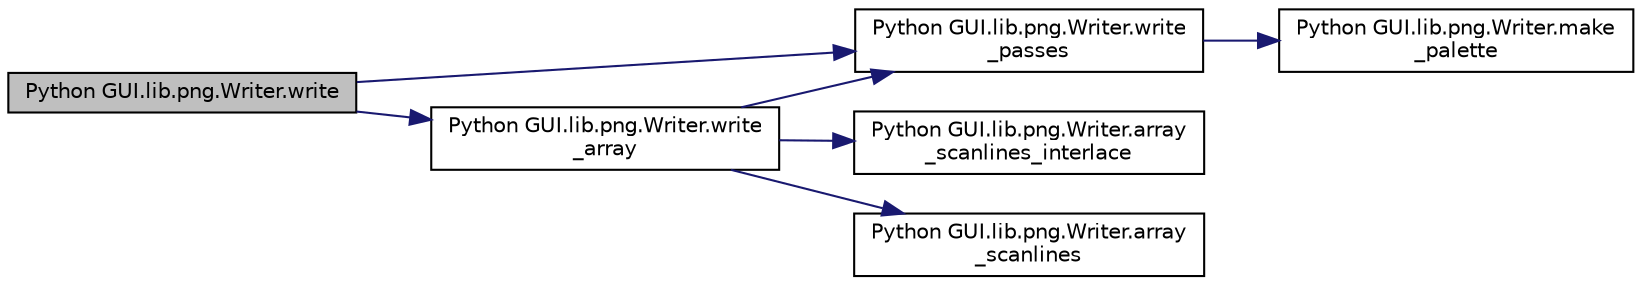 digraph "Python GUI.lib.png.Writer.write"
{
  edge [fontname="Helvetica",fontsize="10",labelfontname="Helvetica",labelfontsize="10"];
  node [fontname="Helvetica",fontsize="10",shape=record];
  rankdir="LR";
  Node15 [label="Python GUI.lib.png.Writer.write",height=0.2,width=0.4,color="black", fillcolor="grey75", style="filled", fontcolor="black"];
  Node15 -> Node16 [color="midnightblue",fontsize="10",style="solid"];
  Node16 [label="Python GUI.lib.png.Writer.write\l_array",height=0.2,width=0.4,color="black", fillcolor="white", style="filled",URL="$class_python_01_g_u_i_1_1lib_1_1png_1_1_writer.html#a236f3bf09634539c21b4978014adc9b1"];
  Node16 -> Node17 [color="midnightblue",fontsize="10",style="solid"];
  Node17 [label="Python GUI.lib.png.Writer.write\l_passes",height=0.2,width=0.4,color="black", fillcolor="white", style="filled",URL="$class_python_01_g_u_i_1_1lib_1_1png_1_1_writer.html#a9590bc26c068a9a4f6374d0d3246c2a3"];
  Node17 -> Node18 [color="midnightblue",fontsize="10",style="solid"];
  Node18 [label="Python GUI.lib.png.Writer.make\l_palette",height=0.2,width=0.4,color="black", fillcolor="white", style="filled",URL="$class_python_01_g_u_i_1_1lib_1_1png_1_1_writer.html#ae230c94e859c63c11bd9ee6d0ac94c9e"];
  Node16 -> Node19 [color="midnightblue",fontsize="10",style="solid"];
  Node19 [label="Python GUI.lib.png.Writer.array\l_scanlines_interlace",height=0.2,width=0.4,color="black", fillcolor="white", style="filled",URL="$class_python_01_g_u_i_1_1lib_1_1png_1_1_writer.html#af246a932bce78c224afbffc8e917ac26"];
  Node16 -> Node20 [color="midnightblue",fontsize="10",style="solid"];
  Node20 [label="Python GUI.lib.png.Writer.array\l_scanlines",height=0.2,width=0.4,color="black", fillcolor="white", style="filled",URL="$class_python_01_g_u_i_1_1lib_1_1png_1_1_writer.html#a9477e181c530d49a19817cebc211e2d0"];
  Node15 -> Node17 [color="midnightblue",fontsize="10",style="solid"];
}
